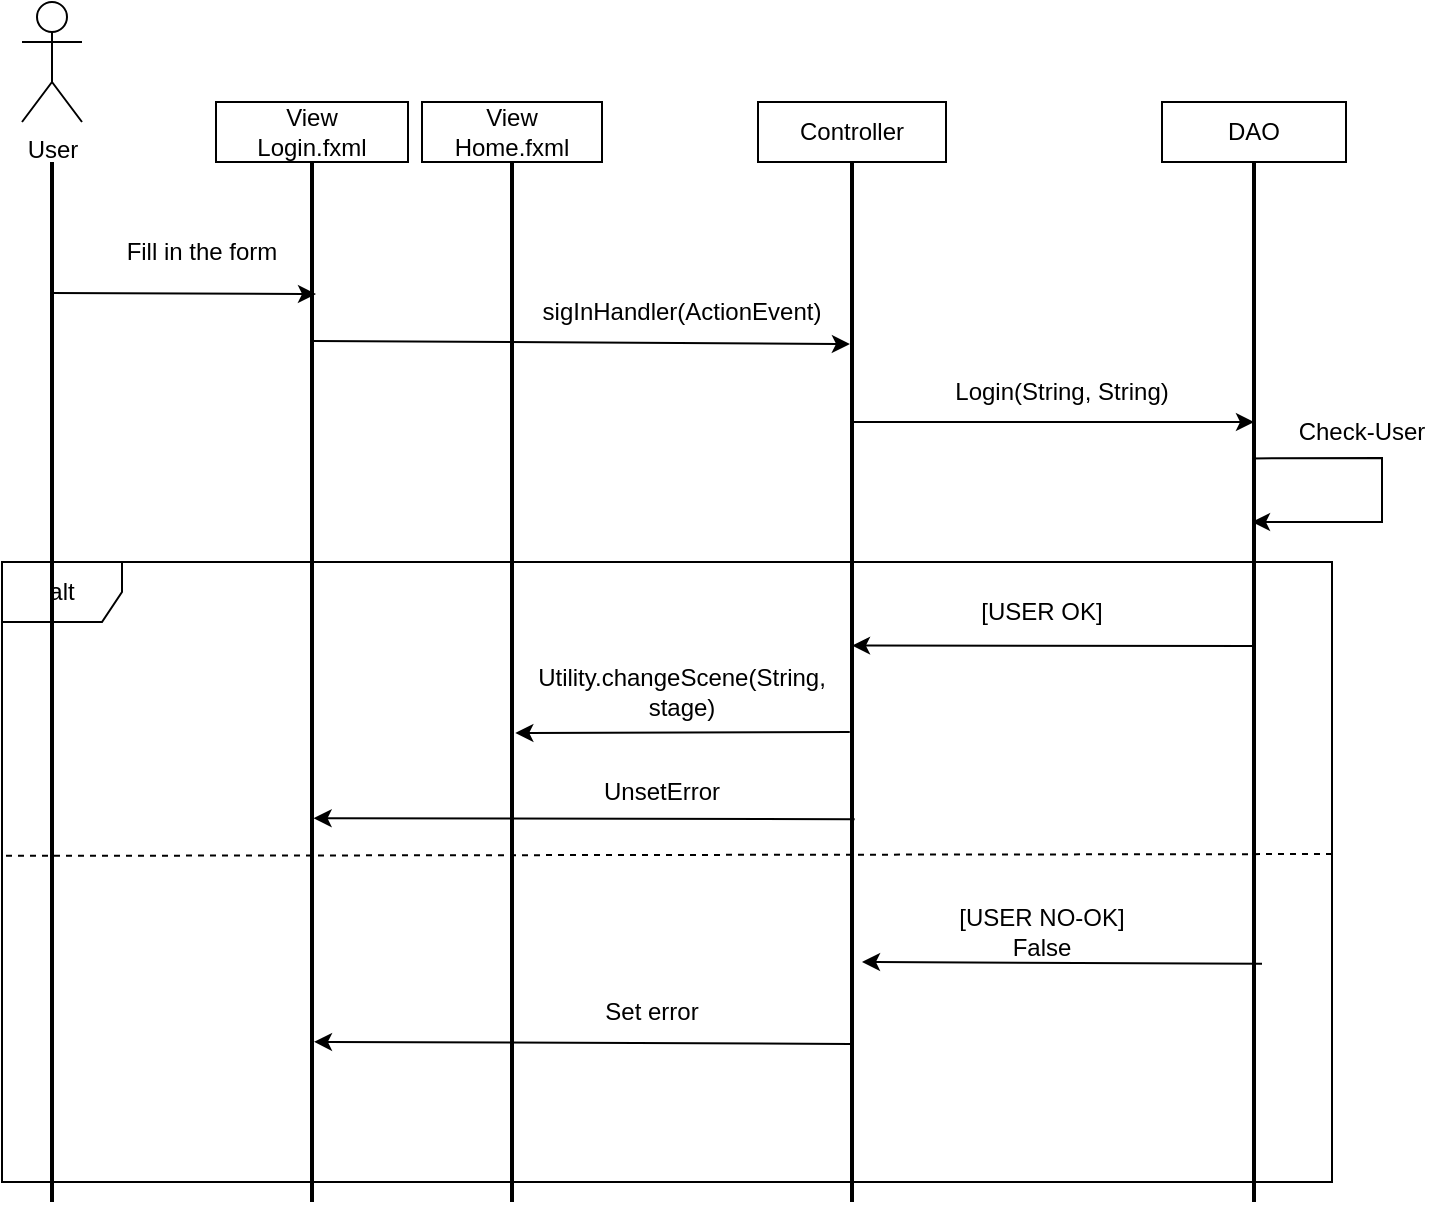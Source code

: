 <mxfile version="20.2.0" type="device"><diagram id="nqRO0mIY7zZ4b-0DAgkO" name="Pagina-1"><mxGraphModel dx="1185" dy="592" grid="1" gridSize="10" guides="1" tooltips="1" connect="1" arrows="1" fold="1" page="1" pageScale="1" pageWidth="827" pageHeight="1169" math="0" shadow="0"><root><mxCell id="0"/><mxCell id="1" parent="0"/><mxCell id="PXbcE0fVrWuEZuXDvQoY-40" value="alt" style="shape=umlFrame;whiteSpace=wrap;html=1;shadow=0;" vertex="1" parent="1"><mxGeometry x="100" y="520" width="665" height="310" as="geometry"/></mxCell><mxCell id="PXbcE0fVrWuEZuXDvQoY-2" value="" style="line;strokeWidth=2;direction=south;html=1;" vertex="1" parent="1"><mxGeometry x="120" y="320" width="10" height="520" as="geometry"/></mxCell><mxCell id="PXbcE0fVrWuEZuXDvQoY-4" value="" style="line;strokeWidth=2;direction=south;html=1;" vertex="1" parent="1"><mxGeometry x="250" y="320" width="10" height="520" as="geometry"/></mxCell><mxCell id="PXbcE0fVrWuEZuXDvQoY-5" value="View&lt;br&gt;Login.fxml" style="rounded=0;whiteSpace=wrap;html=1;" vertex="1" parent="1"><mxGeometry x="207" y="290" width="96" height="30" as="geometry"/></mxCell><mxCell id="PXbcE0fVrWuEZuXDvQoY-7" value="" style="line;strokeWidth=2;direction=south;html=1;" vertex="1" parent="1"><mxGeometry x="520" y="320" width="10" height="520" as="geometry"/></mxCell><mxCell id="PXbcE0fVrWuEZuXDvQoY-8" value="Controller" style="rounded=0;whiteSpace=wrap;html=1;" vertex="1" parent="1"><mxGeometry x="478" y="290" width="94" height="30" as="geometry"/></mxCell><mxCell id="PXbcE0fVrWuEZuXDvQoY-21" value="User" style="shape=umlActor;verticalLabelPosition=bottom;verticalAlign=top;html=1;outlineConnect=0;" vertex="1" parent="1"><mxGeometry x="110" y="240" width="30" height="60" as="geometry"/></mxCell><mxCell id="PXbcE0fVrWuEZuXDvQoY-23" value="" style="endArrow=classic;html=1;rounded=0;exitX=0.126;exitY=0.6;exitDx=0;exitDy=0;exitPerimeter=0;entryX=0.127;entryY=0.3;entryDx=0;entryDy=0;entryPerimeter=0;" edge="1" parent="1" source="PXbcE0fVrWuEZuXDvQoY-2" target="PXbcE0fVrWuEZuXDvQoY-4"><mxGeometry width="50" height="50" relative="1" as="geometry"><mxPoint x="390" y="520" as="sourcePoint"/><mxPoint x="440" y="470" as="targetPoint"/><Array as="points"/></mxGeometry></mxCell><mxCell id="PXbcE0fVrWuEZuXDvQoY-25" value="Fill in the form" style="text;html=1;strokeColor=none;fillColor=none;align=center;verticalAlign=middle;whiteSpace=wrap;rounded=0;" vertex="1" parent="1"><mxGeometry x="160" y="350" width="80" height="30" as="geometry"/></mxCell><mxCell id="PXbcE0fVrWuEZuXDvQoY-26" value="" style="endArrow=classic;html=1;rounded=0;entryX=0.175;entryY=0.605;entryDx=0;entryDy=0;entryPerimeter=0;startArrow=none;exitX=0.172;exitY=0.4;exitDx=0;exitDy=0;exitPerimeter=0;" edge="1" parent="1" source="PXbcE0fVrWuEZuXDvQoY-4" target="PXbcE0fVrWuEZuXDvQoY-7"><mxGeometry width="50" height="50" relative="1" as="geometry"><mxPoint x="350" y="420" as="sourcePoint"/><mxPoint x="410" y="430" as="targetPoint"/></mxGeometry></mxCell><mxCell id="PXbcE0fVrWuEZuXDvQoY-27" value="sigInHandler(ActionEvent)" style="text;html=1;strokeColor=none;fillColor=none;align=center;verticalAlign=middle;whiteSpace=wrap;rounded=0;" vertex="1" parent="1"><mxGeometry x="360" y="380" width="160" height="30" as="geometry"/></mxCell><mxCell id="PXbcE0fVrWuEZuXDvQoY-29" value="DAO" style="rounded=0;whiteSpace=wrap;html=1;" vertex="1" parent="1"><mxGeometry x="680" y="290" width="92" height="30" as="geometry"/></mxCell><mxCell id="PXbcE0fVrWuEZuXDvQoY-30" value="" style="line;strokeWidth=2;direction=south;html=1;" vertex="1" parent="1"><mxGeometry x="721" y="320" width="10" height="520" as="geometry"/></mxCell><mxCell id="PXbcE0fVrWuEZuXDvQoY-33" value="" style="endArrow=classic;html=1;rounded=0;exitX=0.25;exitY=0.5;exitDx=0;exitDy=0;exitPerimeter=0;entryX=0.25;entryY=0.5;entryDx=0;entryDy=0;entryPerimeter=0;" edge="1" parent="1" source="PXbcE0fVrWuEZuXDvQoY-7" target="PXbcE0fVrWuEZuXDvQoY-30"><mxGeometry width="50" height="50" relative="1" as="geometry"><mxPoint x="600" y="550" as="sourcePoint"/><mxPoint x="720" y="460" as="targetPoint"/></mxGeometry></mxCell><mxCell id="PXbcE0fVrWuEZuXDvQoY-34" value="Login(String, String)" style="text;html=1;strokeColor=none;fillColor=none;align=center;verticalAlign=middle;whiteSpace=wrap;rounded=0;" vertex="1" parent="1"><mxGeometry x="570" y="420" width="120" height="30" as="geometry"/></mxCell><mxCell id="PXbcE0fVrWuEZuXDvQoY-46" value="" style="endArrow=classic;html=1;rounded=0;exitX=0.285;exitY=0.6;exitDx=0;exitDy=0;exitPerimeter=0;" edge="1" parent="1" source="PXbcE0fVrWuEZuXDvQoY-30"><mxGeometry width="50" height="50" relative="1" as="geometry"><mxPoint x="760" y="480" as="sourcePoint"/><mxPoint x="725" y="500" as="targetPoint"/><Array as="points"><mxPoint x="790" y="468"/><mxPoint x="790" y="490"/><mxPoint x="790" y="500"/></Array></mxGeometry></mxCell><mxCell id="PXbcE0fVrWuEZuXDvQoY-47" value="" style="endArrow=classic;html=1;rounded=0;entryX=0.465;entryY=0.5;entryDx=0;entryDy=0;entryPerimeter=0;" edge="1" parent="1" target="PXbcE0fVrWuEZuXDvQoY-7"><mxGeometry width="50" height="50" relative="1" as="geometry"><mxPoint x="726" y="562" as="sourcePoint"/><mxPoint x="720" y="560" as="targetPoint"/></mxGeometry></mxCell><mxCell id="PXbcE0fVrWuEZuXDvQoY-48" value="Check-User" style="text;html=1;strokeColor=none;fillColor=none;align=center;verticalAlign=middle;whiteSpace=wrap;rounded=0;shadow=0;" vertex="1" parent="1"><mxGeometry x="740" y="440" width="80" height="30" as="geometry"/></mxCell><mxCell id="PXbcE0fVrWuEZuXDvQoY-49" value="[USER OK]" style="text;html=1;strokeColor=none;fillColor=none;align=center;verticalAlign=middle;whiteSpace=wrap;rounded=0;shadow=0;" vertex="1" parent="1"><mxGeometry x="550" y="530" width="140" height="30" as="geometry"/></mxCell><mxCell id="PXbcE0fVrWuEZuXDvQoY-50" value="" style="endArrow=classic;html=1;rounded=0;entryX=0.549;entryY=0.333;entryDx=0;entryDy=0;startArrow=none;entryPerimeter=0;exitX=0.548;exitY=0.611;exitDx=0;exitDy=0;exitPerimeter=0;" edge="1" parent="1" source="PXbcE0fVrWuEZuXDvQoY-7" target="PXbcE0fVrWuEZuXDvQoY-63"><mxGeometry width="50" height="50" relative="1" as="geometry"><mxPoint x="520" y="602" as="sourcePoint"/><mxPoint x="440" y="580" as="targetPoint"/></mxGeometry></mxCell><mxCell id="PXbcE0fVrWuEZuXDvQoY-51" value="Utility.changeScene(String, stage)" style="text;html=1;strokeColor=none;fillColor=none;align=center;verticalAlign=middle;whiteSpace=wrap;rounded=0;shadow=0;" vertex="1" parent="1"><mxGeometry x="350" y="570" width="180" height="30" as="geometry"/></mxCell><mxCell id="PXbcE0fVrWuEZuXDvQoY-55" value="" style="endArrow=classic;html=1;rounded=0;exitX=0.771;exitY=0.1;exitDx=0;exitDy=0;exitPerimeter=0;" edge="1" parent="1" source="PXbcE0fVrWuEZuXDvQoY-30"><mxGeometry width="50" height="50" relative="1" as="geometry"><mxPoint x="420" y="820" as="sourcePoint"/><mxPoint x="530" y="720" as="targetPoint"/></mxGeometry></mxCell><mxCell id="PXbcE0fVrWuEZuXDvQoY-56" value="[USER NO-OK]&lt;br&gt;False" style="text;html=1;strokeColor=none;fillColor=none;align=center;verticalAlign=middle;whiteSpace=wrap;rounded=0;shadow=0;" vertex="1" parent="1"><mxGeometry x="575" y="690" width="90" height="30" as="geometry"/></mxCell><mxCell id="PXbcE0fVrWuEZuXDvQoY-57" value="" style="endArrow=classic;html=1;rounded=0;entryX=0.846;entryY=0.4;entryDx=0;entryDy=0;entryPerimeter=0;exitX=0.848;exitY=0.6;exitDx=0;exitDy=0;exitPerimeter=0;" edge="1" parent="1" source="PXbcE0fVrWuEZuXDvQoY-7" target="PXbcE0fVrWuEZuXDvQoY-4"><mxGeometry width="50" height="50" relative="1" as="geometry"><mxPoint x="390" y="650" as="sourcePoint"/><mxPoint x="440" y="600" as="targetPoint"/></mxGeometry></mxCell><mxCell id="PXbcE0fVrWuEZuXDvQoY-58" value="Set error" style="text;html=1;strokeColor=none;fillColor=none;align=center;verticalAlign=middle;whiteSpace=wrap;rounded=0;shadow=0;" vertex="1" parent="1"><mxGeometry x="395" y="730" width="60" height="30" as="geometry"/></mxCell><mxCell id="PXbcE0fVrWuEZuXDvQoY-62" value="" style="endArrow=none;dashed=1;html=1;rounded=0;exitX=1;exitY=0.471;exitDx=0;exitDy=0;exitPerimeter=0;entryX=0;entryY=0.474;entryDx=0;entryDy=0;entryPerimeter=0;" edge="1" parent="1" source="PXbcE0fVrWuEZuXDvQoY-40" target="PXbcE0fVrWuEZuXDvQoY-40"><mxGeometry width="50" height="50" relative="1" as="geometry"><mxPoint x="390" y="620" as="sourcePoint"/><mxPoint x="440" y="570" as="targetPoint"/></mxGeometry></mxCell><mxCell id="PXbcE0fVrWuEZuXDvQoY-63" value="" style="line;strokeWidth=2;direction=south;html=1;shadow=0;" vertex="1" parent="1"><mxGeometry x="350" y="320" width="10" height="520" as="geometry"/></mxCell><mxCell id="PXbcE0fVrWuEZuXDvQoY-66" value="View&lt;br&gt;Home.fxml" style="rounded=0;whiteSpace=wrap;html=1;shadow=0;" vertex="1" parent="1"><mxGeometry x="310" y="290" width="90" height="30" as="geometry"/></mxCell><mxCell id="PXbcE0fVrWuEZuXDvQoY-68" value="" style="endArrow=classic;html=1;rounded=0;exitX=0.632;exitY=0.367;exitDx=0;exitDy=0;exitPerimeter=0;entryX=0.631;entryY=0.42;entryDx=0;entryDy=0;entryPerimeter=0;" edge="1" parent="1" source="PXbcE0fVrWuEZuXDvQoY-7" target="PXbcE0fVrWuEZuXDvQoY-4"><mxGeometry width="50" height="50" relative="1" as="geometry"><mxPoint x="390" y="570" as="sourcePoint"/><mxPoint x="440" y="520" as="targetPoint"/></mxGeometry></mxCell><mxCell id="PXbcE0fVrWuEZuXDvQoY-69" value="UnsetError" style="text;html=1;strokeColor=none;fillColor=none;align=center;verticalAlign=middle;whiteSpace=wrap;rounded=0;shadow=0;" vertex="1" parent="1"><mxGeometry x="400" y="620" width="60" height="30" as="geometry"/></mxCell></root></mxGraphModel></diagram></mxfile>